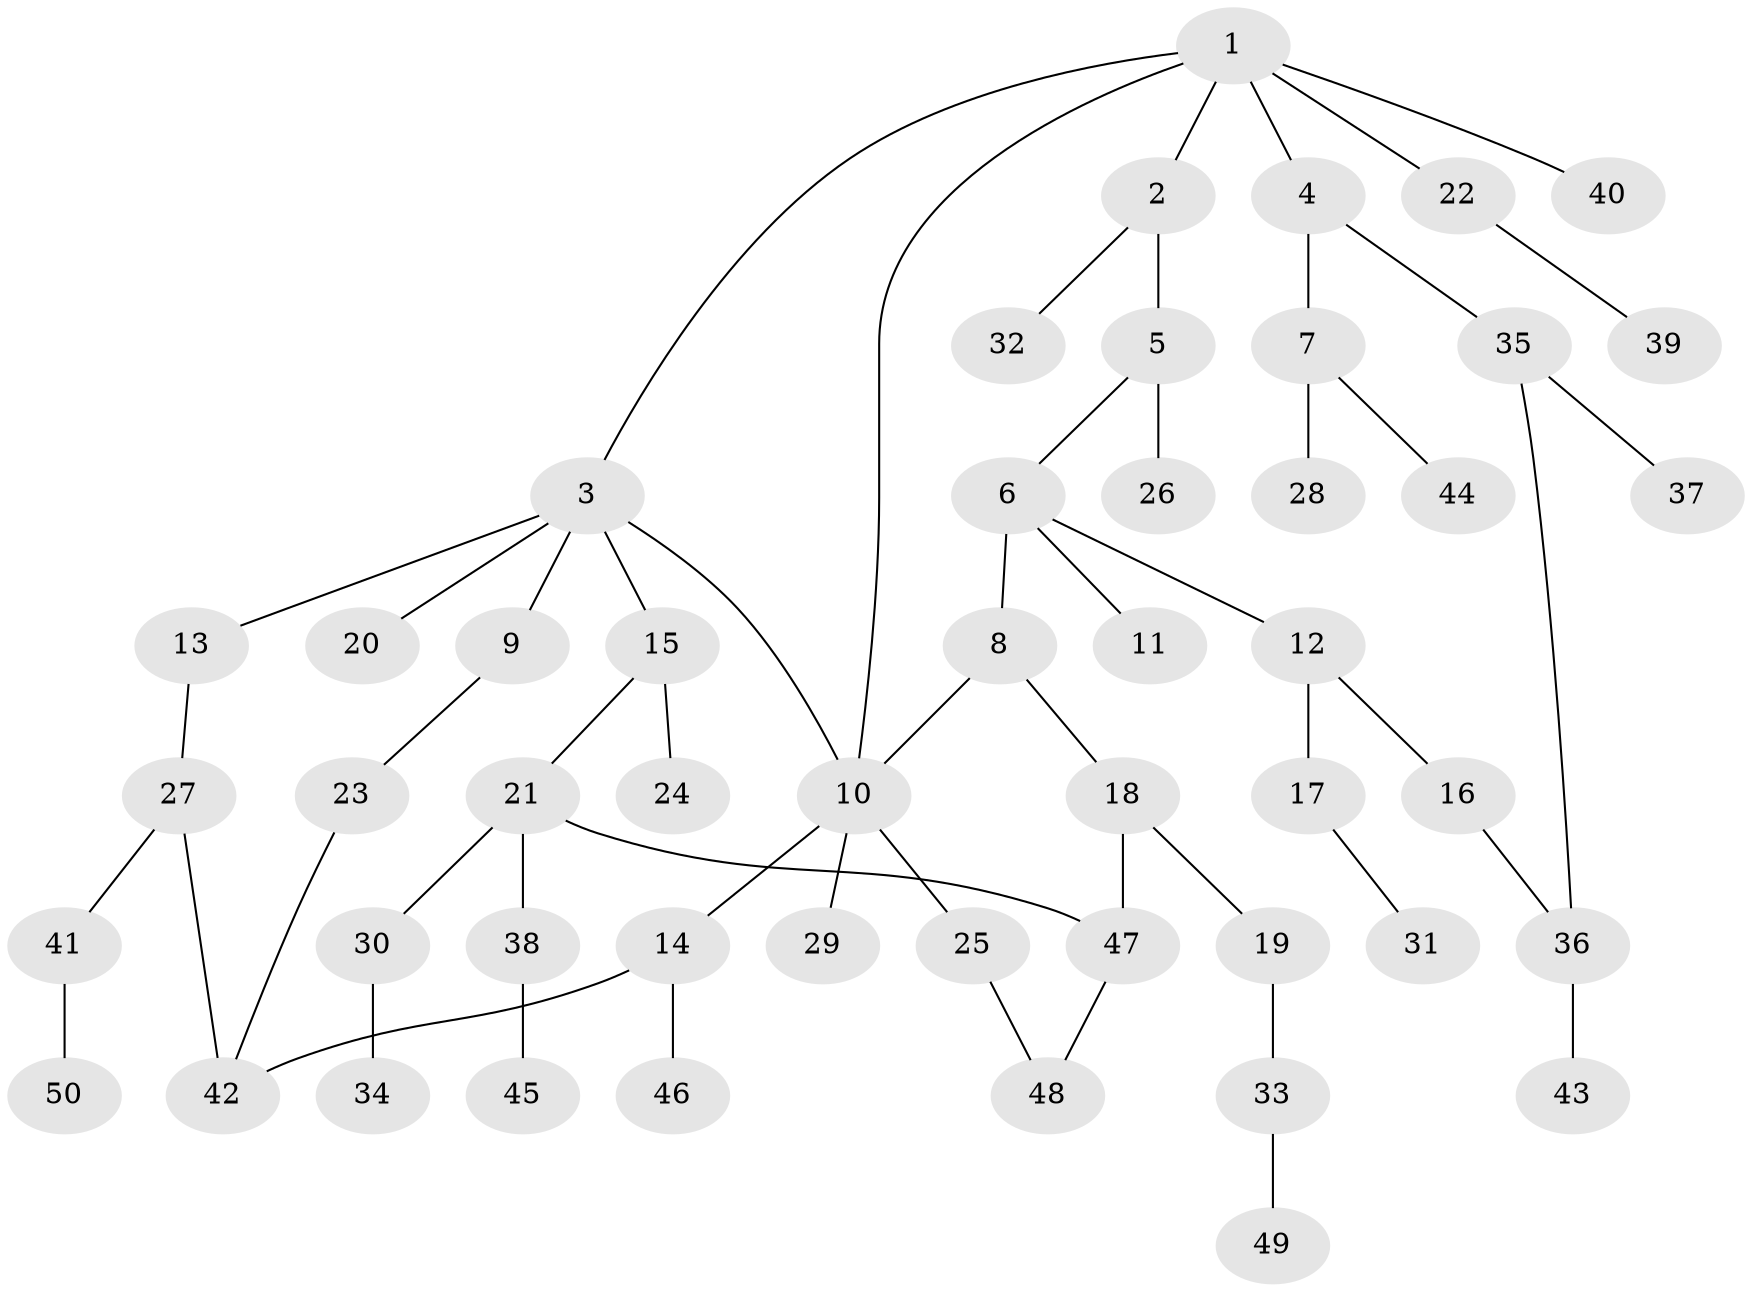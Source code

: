 // coarse degree distribution, {9: 0.04, 5: 0.16, 1: 0.52, 2: 0.2, 4: 0.08}
// Generated by graph-tools (version 1.1) at 2025/45/03/04/25 21:45:25]
// undirected, 50 vertices, 56 edges
graph export_dot {
graph [start="1"]
  node [color=gray90,style=filled];
  1;
  2;
  3;
  4;
  5;
  6;
  7;
  8;
  9;
  10;
  11;
  12;
  13;
  14;
  15;
  16;
  17;
  18;
  19;
  20;
  21;
  22;
  23;
  24;
  25;
  26;
  27;
  28;
  29;
  30;
  31;
  32;
  33;
  34;
  35;
  36;
  37;
  38;
  39;
  40;
  41;
  42;
  43;
  44;
  45;
  46;
  47;
  48;
  49;
  50;
  1 -- 2;
  1 -- 3;
  1 -- 4;
  1 -- 22;
  1 -- 40;
  1 -- 10;
  2 -- 5;
  2 -- 32;
  3 -- 9;
  3 -- 10;
  3 -- 13;
  3 -- 15;
  3 -- 20;
  4 -- 7;
  4 -- 35;
  5 -- 6;
  5 -- 26;
  6 -- 8;
  6 -- 11;
  6 -- 12;
  7 -- 28;
  7 -- 44;
  8 -- 18;
  8 -- 10;
  9 -- 23;
  10 -- 14;
  10 -- 25;
  10 -- 29;
  12 -- 16;
  12 -- 17;
  13 -- 27;
  14 -- 46;
  14 -- 42;
  15 -- 21;
  15 -- 24;
  16 -- 36;
  17 -- 31;
  18 -- 19;
  18 -- 47;
  19 -- 33;
  21 -- 30;
  21 -- 38;
  21 -- 47;
  22 -- 39;
  23 -- 42;
  25 -- 48;
  27 -- 41;
  27 -- 42;
  30 -- 34;
  33 -- 49;
  35 -- 36;
  35 -- 37;
  36 -- 43;
  38 -- 45;
  41 -- 50;
  47 -- 48;
}
